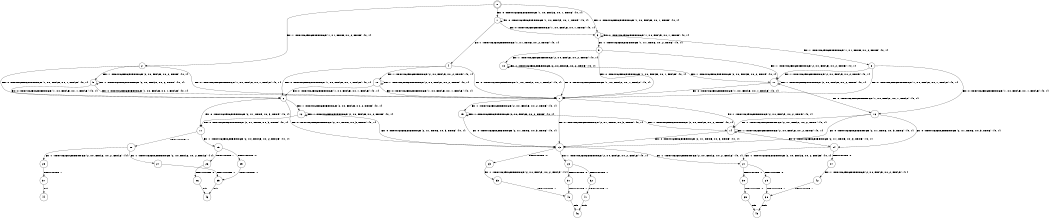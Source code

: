 digraph BCG {
size = "7, 10.5";
center = TRUE;
node [shape = circle];
0 [peripheries = 2];
0 -> 1 [label = "EX !0 !ATOMIC_EXCH_BRANCH (1, +0, FALSE, +0, 1, TRUE) !{0, 1}"];
0 -> 2 [label = "EX !1 !ATOMIC_EXCH_BRANCH (1, +1, TRUE, +0, 2, TRUE) !{0, 1}"];
0 -> 3 [label = "EX !0 !ATOMIC_EXCH_BRANCH (1, +0, FALSE, +0, 1, TRUE) !{0, 1}"];
1 -> 1 [label = "EX !0 !ATOMIC_EXCH_BRANCH (1, +0, FALSE, +0, 1, TRUE) !{0, 1}"];
1 -> 4 [label = "EX !1 !ATOMIC_EXCH_BRANCH (1, +1, TRUE, +0, 2, TRUE) !{0, 1}"];
1 -> 3 [label = "EX !0 !ATOMIC_EXCH_BRANCH (1, +0, FALSE, +0, 1, TRUE) !{0, 1}"];
2 -> 5 [label = "EX !1 !ATOMIC_EXCH_BRANCH (2, +0, FALSE, +0, 2, TRUE) !{0, 1}"];
2 -> 6 [label = "EX !0 !ATOMIC_EXCH_BRANCH (1, +0, FALSE, +0, 1, FALSE) !{0, 1}"];
2 -> 7 [label = "EX !0 !ATOMIC_EXCH_BRANCH (1, +0, FALSE, +0, 1, FALSE) !{0, 1}"];
3 -> 8 [label = "EX !1 !ATOMIC_EXCH_BRANCH (1, +1, TRUE, +0, 2, TRUE) !{0, 1}"];
3 -> 3 [label = "EX !0 !ATOMIC_EXCH_BRANCH (1, +0, FALSE, +0, 1, TRUE) !{0, 1}"];
3 -> 9 [label = "EX !1 !ATOMIC_EXCH_BRANCH (1, +1, TRUE, +0, 2, TRUE) !{0, 1}"];
4 -> 6 [label = "EX !0 !ATOMIC_EXCH_BRANCH (1, +0, FALSE, +0, 1, FALSE) !{0, 1}"];
4 -> 10 [label = "EX !1 !ATOMIC_EXCH_BRANCH (2, +0, FALSE, +0, 2, TRUE) !{0, 1}"];
4 -> 7 [label = "EX !0 !ATOMIC_EXCH_BRANCH (1, +0, FALSE, +0, 1, FALSE) !{0, 1}"];
5 -> 5 [label = "EX !1 !ATOMIC_EXCH_BRANCH (2, +0, FALSE, +0, 2, TRUE) !{0, 1}"];
5 -> 6 [label = "EX !0 !ATOMIC_EXCH_BRANCH (1, +0, FALSE, +0, 1, FALSE) !{0, 1}"];
5 -> 7 [label = "EX !0 !ATOMIC_EXCH_BRANCH (1, +0, FALSE, +0, 1, FALSE) !{0, 1}"];
6 -> 11 [label = "EX !0 !ATOMIC_EXCH_BRANCH (2, +1, TRUE, +0, 3, TRUE) !{0, 1}"];
6 -> 12 [label = "EX !1 !ATOMIC_EXCH_BRANCH (2, +0, FALSE, +0, 2, TRUE) !{0, 1}"];
6 -> 13 [label = "EX !0 !ATOMIC_EXCH_BRANCH (2, +1, TRUE, +0, 3, TRUE) !{0, 1}"];
7 -> 14 [label = "EX !1 !ATOMIC_EXCH_BRANCH (2, +0, FALSE, +0, 2, TRUE) !{0, 1}"];
7 -> 13 [label = "EX !0 !ATOMIC_EXCH_BRANCH (2, +1, TRUE, +0, 3, TRUE) !{0, 1}"];
7 -> 15 [label = "EX !1 !ATOMIC_EXCH_BRANCH (2, +0, FALSE, +0, 2, TRUE) !{0, 1}"];
8 -> 16 [label = "EX !0 !ATOMIC_EXCH_BRANCH (1, +0, FALSE, +0, 1, FALSE) !{0, 1}"];
8 -> 17 [label = "EX !1 !ATOMIC_EXCH_BRANCH (2, +0, FALSE, +0, 2, TRUE) !{0, 1}"];
8 -> 7 [label = "EX !0 !ATOMIC_EXCH_BRANCH (1, +0, FALSE, +0, 1, FALSE) !{0, 1}"];
9 -> 17 [label = "EX !1 !ATOMIC_EXCH_BRANCH (2, +0, FALSE, +0, 2, TRUE) !{0, 1}"];
9 -> 7 [label = "EX !0 !ATOMIC_EXCH_BRANCH (1, +0, FALSE, +0, 1, FALSE) !{0, 1}"];
9 -> 18 [label = "EX !1 !ATOMIC_EXCH_BRANCH (2, +0, FALSE, +0, 2, TRUE) !{0, 1}"];
10 -> 6 [label = "EX !0 !ATOMIC_EXCH_BRANCH (1, +0, FALSE, +0, 1, FALSE) !{0, 1}"];
10 -> 10 [label = "EX !1 !ATOMIC_EXCH_BRANCH (2, +0, FALSE, +0, 2, TRUE) !{0, 1}"];
10 -> 7 [label = "EX !0 !ATOMIC_EXCH_BRANCH (1, +0, FALSE, +0, 1, FALSE) !{0, 1}"];
11 -> 19 [label = "EX !1 !ATOMIC_EXCH_BRANCH (2, +0, FALSE, +0, 2, FALSE) !{0, 1}"];
11 -> 20 [label = "TERMINATE !0"];
12 -> 11 [label = "EX !0 !ATOMIC_EXCH_BRANCH (2, +1, TRUE, +0, 3, TRUE) !{0, 1}"];
12 -> 12 [label = "EX !1 !ATOMIC_EXCH_BRANCH (2, +0, FALSE, +0, 2, TRUE) !{0, 1}"];
12 -> 13 [label = "EX !0 !ATOMIC_EXCH_BRANCH (2, +1, TRUE, +0, 3, TRUE) !{0, 1}"];
13 -> 21 [label = "EX !1 !ATOMIC_EXCH_BRANCH (2, +0, FALSE, +0, 2, FALSE) !{0, 1}"];
13 -> 22 [label = "EX !1 !ATOMIC_EXCH_BRANCH (2, +0, FALSE, +0, 2, FALSE) !{0, 1}"];
13 -> 23 [label = "TERMINATE !0"];
14 -> 24 [label = "EX !0 !ATOMIC_EXCH_BRANCH (2, +1, TRUE, +0, 3, TRUE) !{0, 1}"];
14 -> 14 [label = "EX !1 !ATOMIC_EXCH_BRANCH (2, +0, FALSE, +0, 2, TRUE) !{0, 1}"];
14 -> 13 [label = "EX !0 !ATOMIC_EXCH_BRANCH (2, +1, TRUE, +0, 3, TRUE) !{0, 1}"];
15 -> 14 [label = "EX !1 !ATOMIC_EXCH_BRANCH (2, +0, FALSE, +0, 2, TRUE) !{0, 1}"];
15 -> 13 [label = "EX !0 !ATOMIC_EXCH_BRANCH (2, +1, TRUE, +0, 3, TRUE) !{0, 1}"];
15 -> 15 [label = "EX !1 !ATOMIC_EXCH_BRANCH (2, +0, FALSE, +0, 2, TRUE) !{0, 1}"];
16 -> 24 [label = "EX !0 !ATOMIC_EXCH_BRANCH (2, +1, TRUE, +0, 3, TRUE) !{0, 1}"];
16 -> 14 [label = "EX !1 !ATOMIC_EXCH_BRANCH (2, +0, FALSE, +0, 2, TRUE) !{0, 1}"];
16 -> 13 [label = "EX !0 !ATOMIC_EXCH_BRANCH (2, +1, TRUE, +0, 3, TRUE) !{0, 1}"];
17 -> 16 [label = "EX !0 !ATOMIC_EXCH_BRANCH (1, +0, FALSE, +0, 1, FALSE) !{0, 1}"];
17 -> 17 [label = "EX !1 !ATOMIC_EXCH_BRANCH (2, +0, FALSE, +0, 2, TRUE) !{0, 1}"];
17 -> 7 [label = "EX !0 !ATOMIC_EXCH_BRANCH (1, +0, FALSE, +0, 1, FALSE) !{0, 1}"];
18 -> 17 [label = "EX !1 !ATOMIC_EXCH_BRANCH (2, +0, FALSE, +0, 2, TRUE) !{0, 1}"];
18 -> 7 [label = "EX !0 !ATOMIC_EXCH_BRANCH (1, +0, FALSE, +0, 1, FALSE) !{0, 1}"];
18 -> 18 [label = "EX !1 !ATOMIC_EXCH_BRANCH (2, +0, FALSE, +0, 2, TRUE) !{0, 1}"];
19 -> 25 [label = "TERMINATE !0"];
19 -> 26 [label = "TERMINATE !1"];
20 -> 27 [label = "EX !1 !ATOMIC_EXCH_BRANCH (2, +0, FALSE, +0, 2, FALSE) !{1}"];
20 -> 28 [label = "EX !1 !ATOMIC_EXCH_BRANCH (2, +0, FALSE, +0, 2, FALSE) !{1}"];
21 -> 29 [label = "TERMINATE !0"];
21 -> 30 [label = "TERMINATE !1"];
22 -> 31 [label = "TERMINATE !0"];
22 -> 32 [label = "TERMINATE !1"];
23 -> 33 [label = "EX !1 !ATOMIC_EXCH_BRANCH (2, +0, FALSE, +0, 2, FALSE) !{1}"];
24 -> 21 [label = "EX !1 !ATOMIC_EXCH_BRANCH (2, +0, FALSE, +0, 2, FALSE) !{0, 1}"];
24 -> 34 [label = "TERMINATE !0"];
25 -> 35 [label = "TERMINATE !1"];
26 -> 36 [label = "TERMINATE !0"];
27 -> 35 [label = "TERMINATE !1"];
28 -> 37 [label = "TERMINATE !1"];
29 -> 38 [label = "TERMINATE !1"];
30 -> 39 [label = "TERMINATE !0"];
31 -> 40 [label = "TERMINATE !1"];
32 -> 41 [label = "TERMINATE !0"];
33 -> 40 [label = "TERMINATE !1"];
34 -> 42 [label = "EX !1 !ATOMIC_EXCH_BRANCH (2, +0, FALSE, +0, 2, FALSE) !{1}"];
35 -> 43 [label = "exit"];
36 -> 43 [label = "exit"];
37 -> 44 [label = "exit"];
38 -> 45 [label = "exit"];
39 -> 45 [label = "exit"];
40 -> 46 [label = "exit"];
41 -> 46 [label = "exit"];
42 -> 38 [label = "TERMINATE !1"];
}
